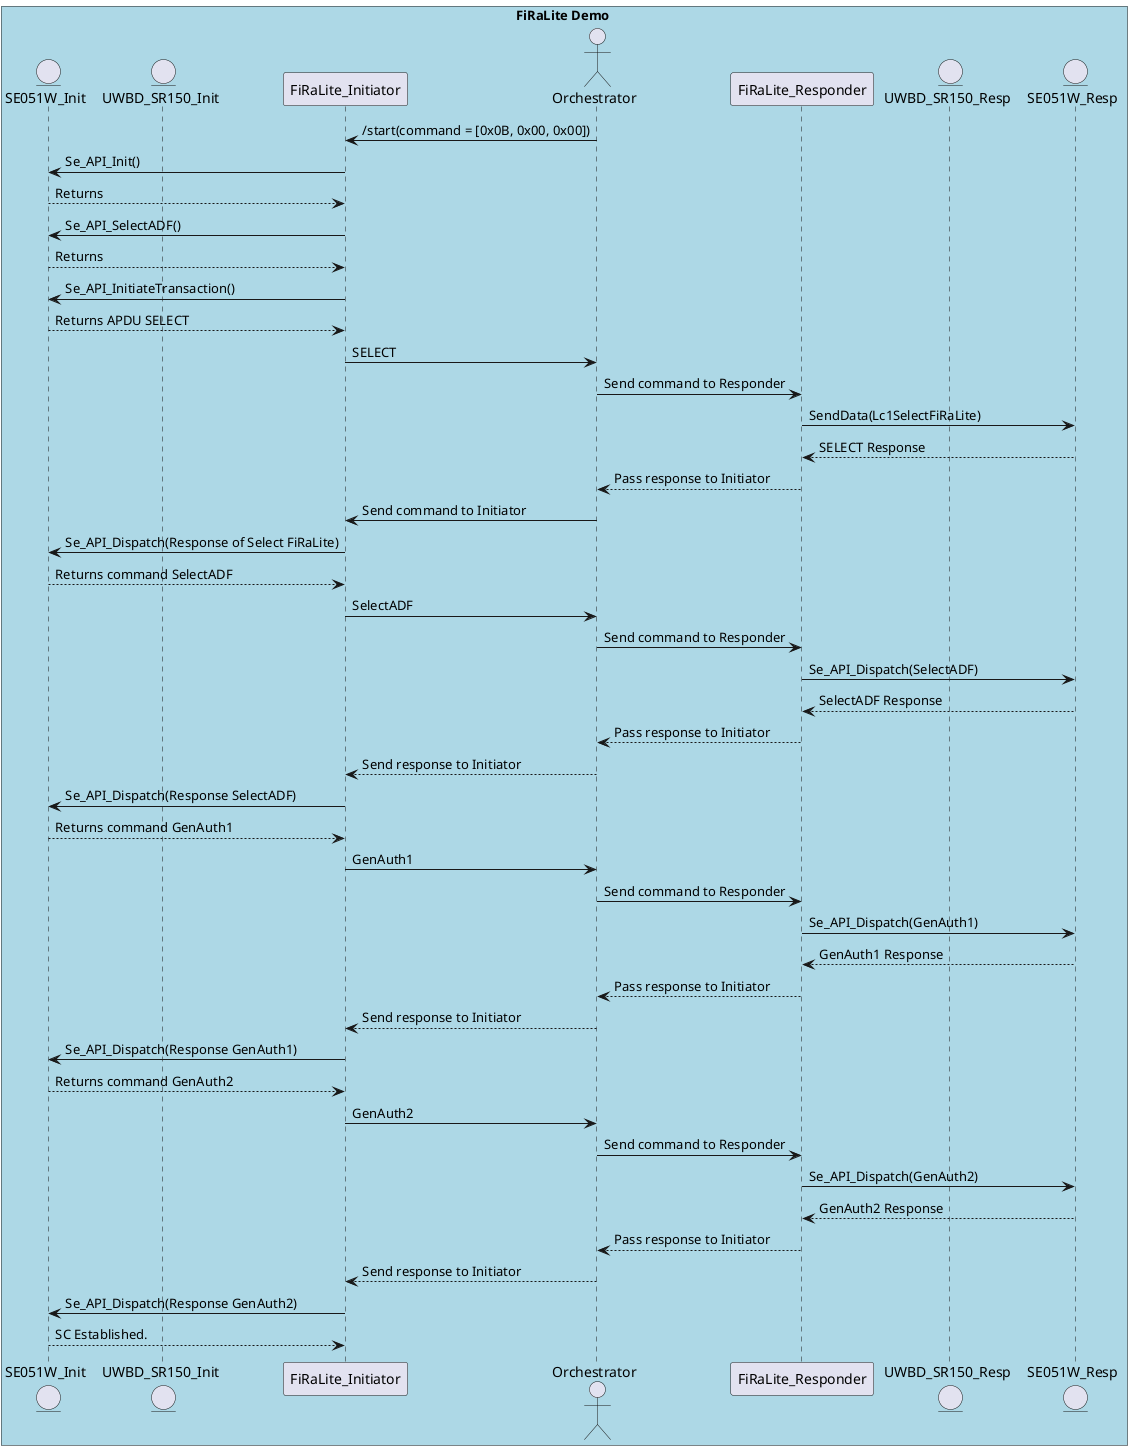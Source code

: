 
@startuml
box "FiRaLite Demo " #LightBlue
	entity      SE051W_Init
	entity      UWBD_SR150_Init
	participant FiRaLite_Initiator
	actor Orchestrator
	participant FiRaLite_Responder
	entity      UWBD_SR150_Resp
	entity      SE051W_Resp
end box

Orchestrator -> FiRaLite_Initiator :/start(command = [0x0B, 0x00, 0x00])
FiRaLite_Initiator -> SE051W_Init :Se_API_Init()
SE051W_Init -->FiRaLite_Initiator :Returns
FiRaLite_Initiator -> SE051W_Init :Se_API_SelectADF()
SE051W_Init -->FiRaLite_Initiator :Returns
FiRaLite_Initiator -> SE051W_Init :Se_API_InitiateTransaction()
	
SE051W_Init -->FiRaLite_Initiator :Returns APDU SELECT
FiRaLite_Initiator ->Orchestrator : SELECT
Orchestrator->FiRaLite_Responder:Send command to Responder
FiRaLite_Responder -> SE051W_Resp:SendData(Lc1SelectFiRaLite)
SE051W_Resp --> FiRaLite_Responder :SELECT Response
FiRaLite_Responder --> Orchestrator :Pass response to Initiator
Orchestrator -> FiRaLite_Initiator :Send command to Initiator
FiRaLite_Initiator ->SE051W_Init :Se_API_Dispatch(Response of Select FiRaLite)

SE051W_Init -->FiRaLite_Initiator :Returns command SelectADF
FiRaLite_Initiator ->Orchestrator : SelectADF
Orchestrator->FiRaLite_Responder:Send command to Responder
FiRaLite_Responder -> SE051W_Resp:Se_API_Dispatch(SelectADF)
SE051W_Resp --> FiRaLite_Responder :SelectADF Response
FiRaLite_Responder --> Orchestrator :Pass response to Initiator
Orchestrator --> FiRaLite_Initiator :Send response to Initiator
FiRaLite_Initiator ->SE051W_Init :Se_API_Dispatch(Response SelectADF)

SE051W_Init -->FiRaLite_Initiator :Returns command GenAuth1
FiRaLite_Initiator ->Orchestrator : GenAuth1
Orchestrator->FiRaLite_Responder:Send command to Responder
FiRaLite_Responder -> SE051W_Resp:Se_API_Dispatch(GenAuth1)
SE051W_Resp --> FiRaLite_Responder :GenAuth1 Response
FiRaLite_Responder --> Orchestrator :Pass response to Initiator
Orchestrator --> FiRaLite_Initiator :Send response to Initiator
FiRaLite_Initiator ->SE051W_Init :Se_API_Dispatch(Response GenAuth1)

SE051W_Init -->FiRaLite_Initiator :Returns command GenAuth2
FiRaLite_Initiator ->Orchestrator : GenAuth2
Orchestrator->FiRaLite_Responder:Send command to Responder
FiRaLite_Responder -> SE051W_Resp:Se_API_Dispatch(GenAuth2)
SE051W_Resp --> FiRaLite_Responder :GenAuth2 Response
FiRaLite_Responder --> Orchestrator :Pass response to Initiator
Orchestrator --> FiRaLite_Initiator :Send response to Initiator
FiRaLite_Initiator ->SE051W_Init :Se_API_Dispatch(Response GenAuth2)

SE051W_Init-->FiRaLite_Initiator : SC Established.

@enduml